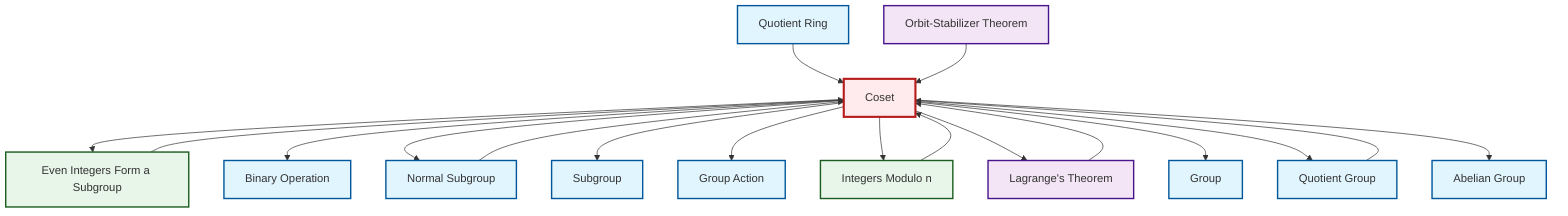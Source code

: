 graph TD
    classDef definition fill:#e1f5fe,stroke:#01579b,stroke-width:2px
    classDef theorem fill:#f3e5f5,stroke:#4a148c,stroke-width:2px
    classDef axiom fill:#fff3e0,stroke:#e65100,stroke-width:2px
    classDef example fill:#e8f5e9,stroke:#1b5e20,stroke-width:2px
    classDef current fill:#ffebee,stroke:#b71c1c,stroke-width:3px
    thm-orbit-stabilizer["Orbit-Stabilizer Theorem"]:::theorem
    def-quotient-ring["Quotient Ring"]:::definition
    def-coset["Coset"]:::definition
    def-subgroup["Subgroup"]:::definition
    def-normal-subgroup["Normal Subgroup"]:::definition
    thm-lagrange["Lagrange's Theorem"]:::theorem
    def-group["Group"]:::definition
    ex-even-integers-subgroup["Even Integers Form a Subgroup"]:::example
    def-quotient-group["Quotient Group"]:::definition
    ex-quotient-integers-mod-n["Integers Modulo n"]:::example
    def-group-action["Group Action"]:::definition
    def-binary-operation["Binary Operation"]:::definition
    def-abelian-group["Abelian Group"]:::definition
    def-coset --> ex-even-integers-subgroup
    def-quotient-ring --> def-coset
    def-normal-subgroup --> def-coset
    thm-orbit-stabilizer --> def-coset
    def-coset --> def-binary-operation
    def-coset --> def-normal-subgroup
    thm-lagrange --> def-coset
    def-coset --> def-subgroup
    def-coset --> def-group-action
    def-coset --> ex-quotient-integers-mod-n
    def-coset --> thm-lagrange
    def-quotient-group --> def-coset
    def-coset --> def-group
    def-coset --> def-quotient-group
    ex-quotient-integers-mod-n --> def-coset
    ex-even-integers-subgroup --> def-coset
    def-coset --> def-abelian-group
    class def-coset current